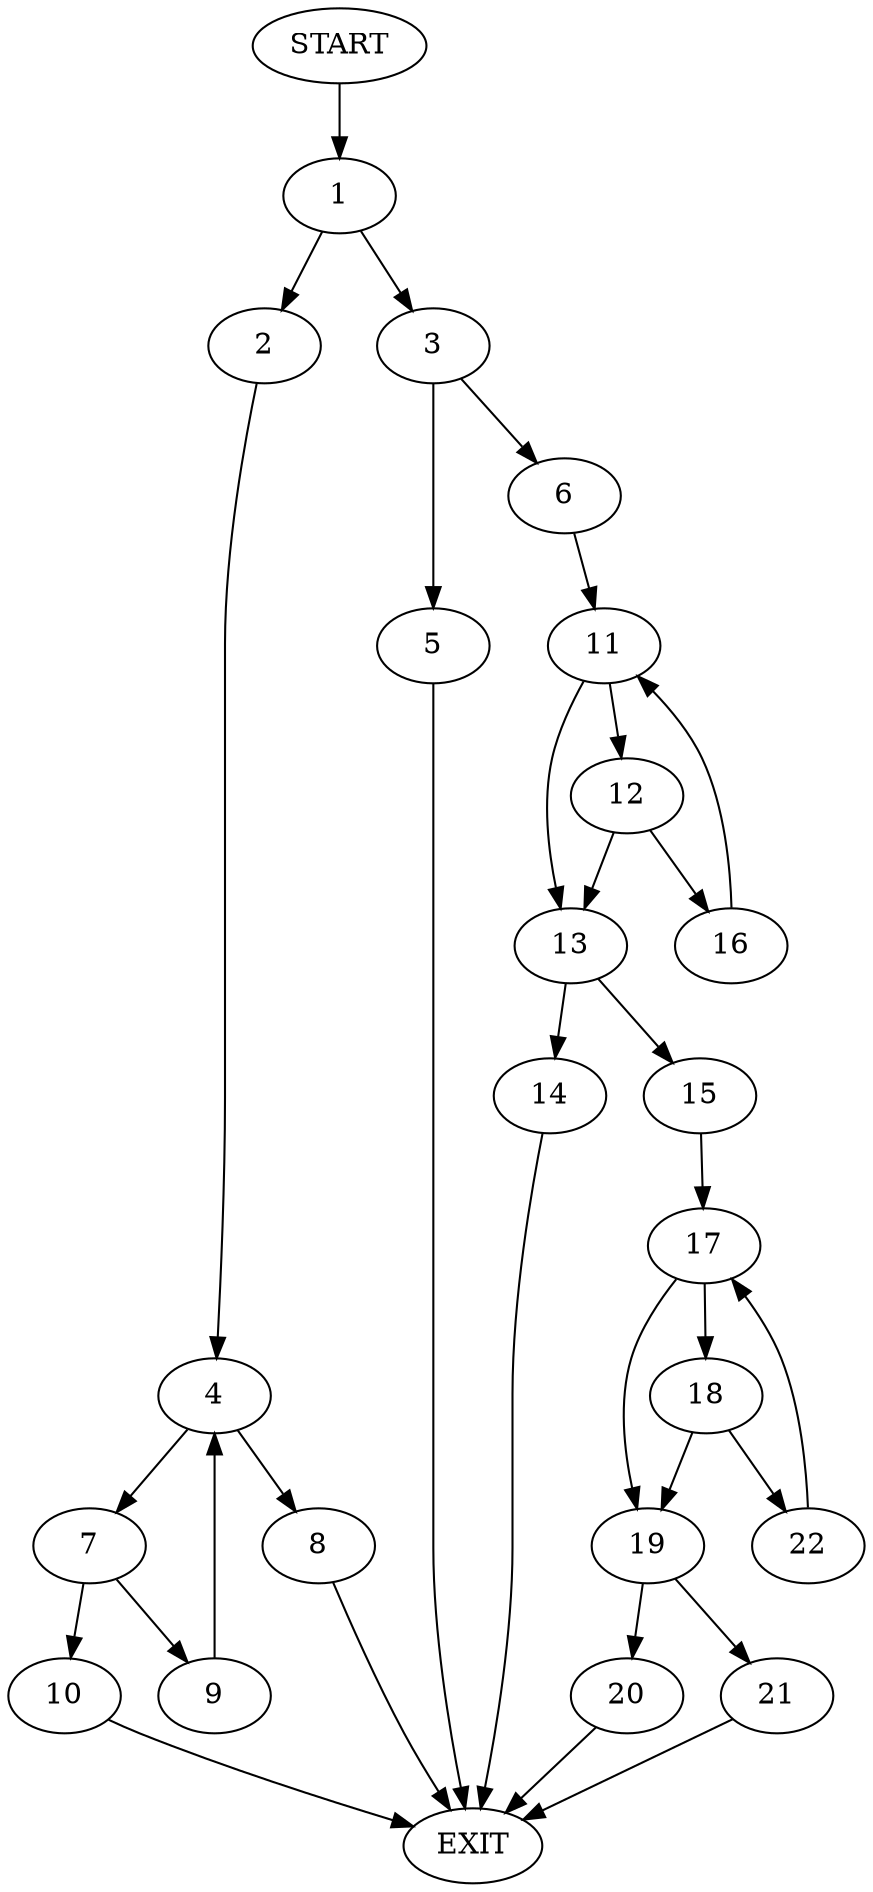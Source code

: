 digraph {
0 [label="START"]
23 [label="EXIT"]
0 -> 1
1 -> 2
1 -> 3
2 -> 4
3 -> 5
3 -> 6
4 -> 7
4 -> 8
7 -> 9
7 -> 10
8 -> 23
9 -> 4
10 -> 23
5 -> 23
6 -> 11
11 -> 12
11 -> 13
13 -> 14
13 -> 15
12 -> 16
12 -> 13
16 -> 11
15 -> 17
14 -> 23
17 -> 18
17 -> 19
19 -> 20
19 -> 21
18 -> 22
18 -> 19
22 -> 17
20 -> 23
21 -> 23
}
